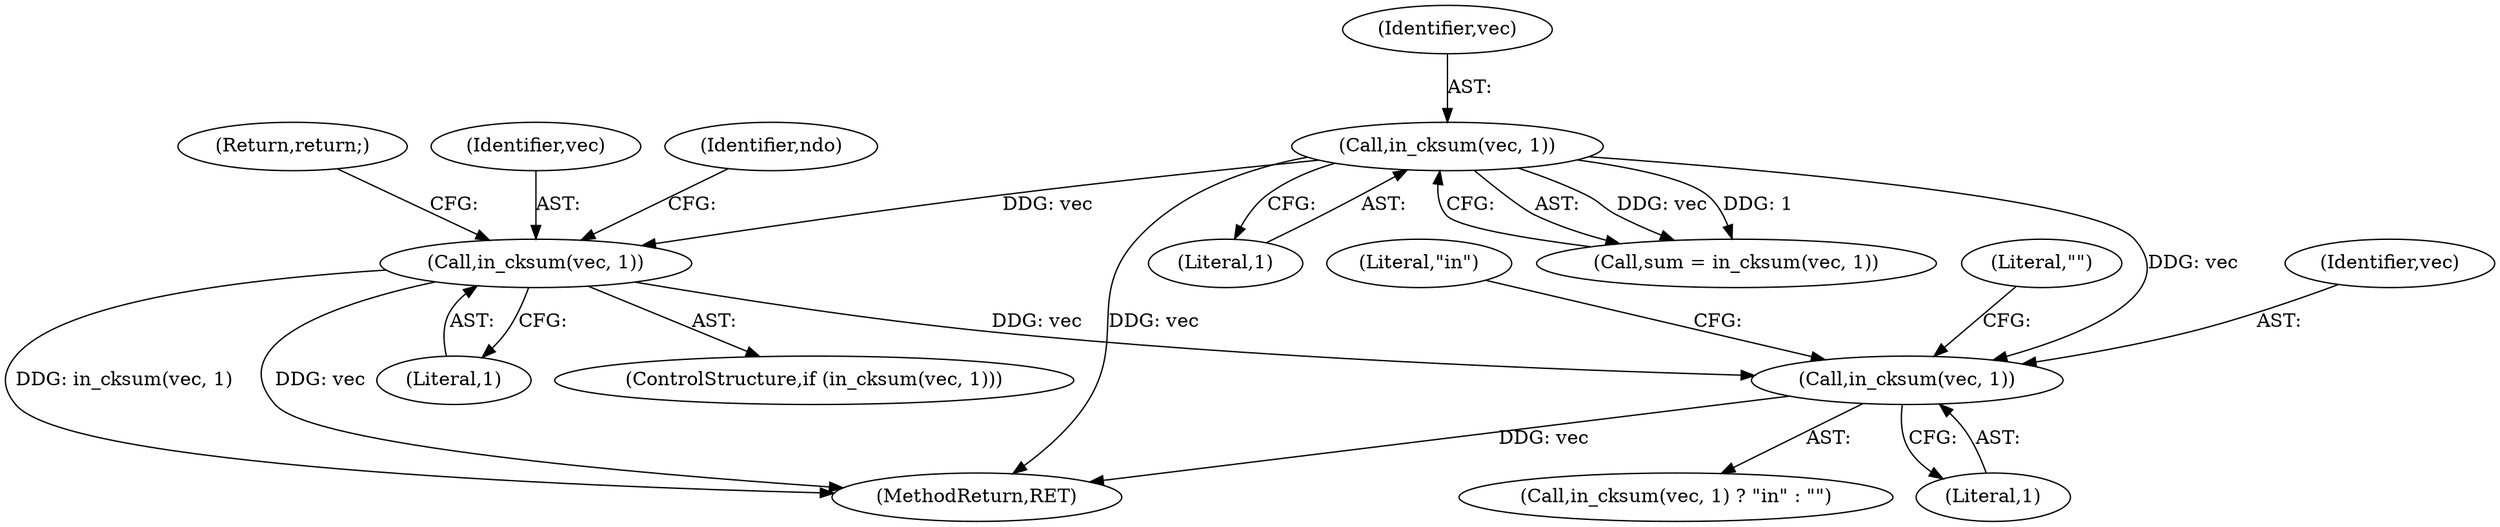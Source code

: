 digraph "1_tcpdump_2b62d1dda41590db29368ec7ba5f4faf3464765a@del" {
"1001088" [label="(Call,in_cksum(vec, 1))"];
"1000905" [label="(Call,in_cksum(vec, 1))"];
"1001021" [label="(Call,in_cksum(vec, 1))"];
"1001091" [label="(Literal,\"in\")"];
"1000903" [label="(Call,sum = in_cksum(vec, 1))"];
"1001025" [label="(Return,return;)"];
"1001092" [label="(Literal,\"\")"];
"1001245" [label="(MethodReturn,RET)"];
"1000905" [label="(Call,in_cksum(vec, 1))"];
"1001023" [label="(Literal,1)"];
"1001090" [label="(Literal,1)"];
"1000907" [label="(Literal,1)"];
"1001022" [label="(Identifier,vec)"];
"1001088" [label="(Call,in_cksum(vec, 1))"];
"1001021" [label="(Call,in_cksum(vec, 1))"];
"1001089" [label="(Identifier,vec)"];
"1001087" [label="(Call,in_cksum(vec, 1) ? \"in\" : \"\")"];
"1001020" [label="(ControlStructure,if (in_cksum(vec, 1)))"];
"1000906" [label="(Identifier,vec)"];
"1001028" [label="(Identifier,ndo)"];
"1001088" -> "1001087"  [label="AST: "];
"1001088" -> "1001090"  [label="CFG: "];
"1001089" -> "1001088"  [label="AST: "];
"1001090" -> "1001088"  [label="AST: "];
"1001091" -> "1001088"  [label="CFG: "];
"1001092" -> "1001088"  [label="CFG: "];
"1001088" -> "1001245"  [label="DDG: vec"];
"1000905" -> "1001088"  [label="DDG: vec"];
"1001021" -> "1001088"  [label="DDG: vec"];
"1000905" -> "1000903"  [label="AST: "];
"1000905" -> "1000907"  [label="CFG: "];
"1000906" -> "1000905"  [label="AST: "];
"1000907" -> "1000905"  [label="AST: "];
"1000903" -> "1000905"  [label="CFG: "];
"1000905" -> "1001245"  [label="DDG: vec"];
"1000905" -> "1000903"  [label="DDG: vec"];
"1000905" -> "1000903"  [label="DDG: 1"];
"1000905" -> "1001021"  [label="DDG: vec"];
"1001021" -> "1001020"  [label="AST: "];
"1001021" -> "1001023"  [label="CFG: "];
"1001022" -> "1001021"  [label="AST: "];
"1001023" -> "1001021"  [label="AST: "];
"1001025" -> "1001021"  [label="CFG: "];
"1001028" -> "1001021"  [label="CFG: "];
"1001021" -> "1001245"  [label="DDG: in_cksum(vec, 1)"];
"1001021" -> "1001245"  [label="DDG: vec"];
}
